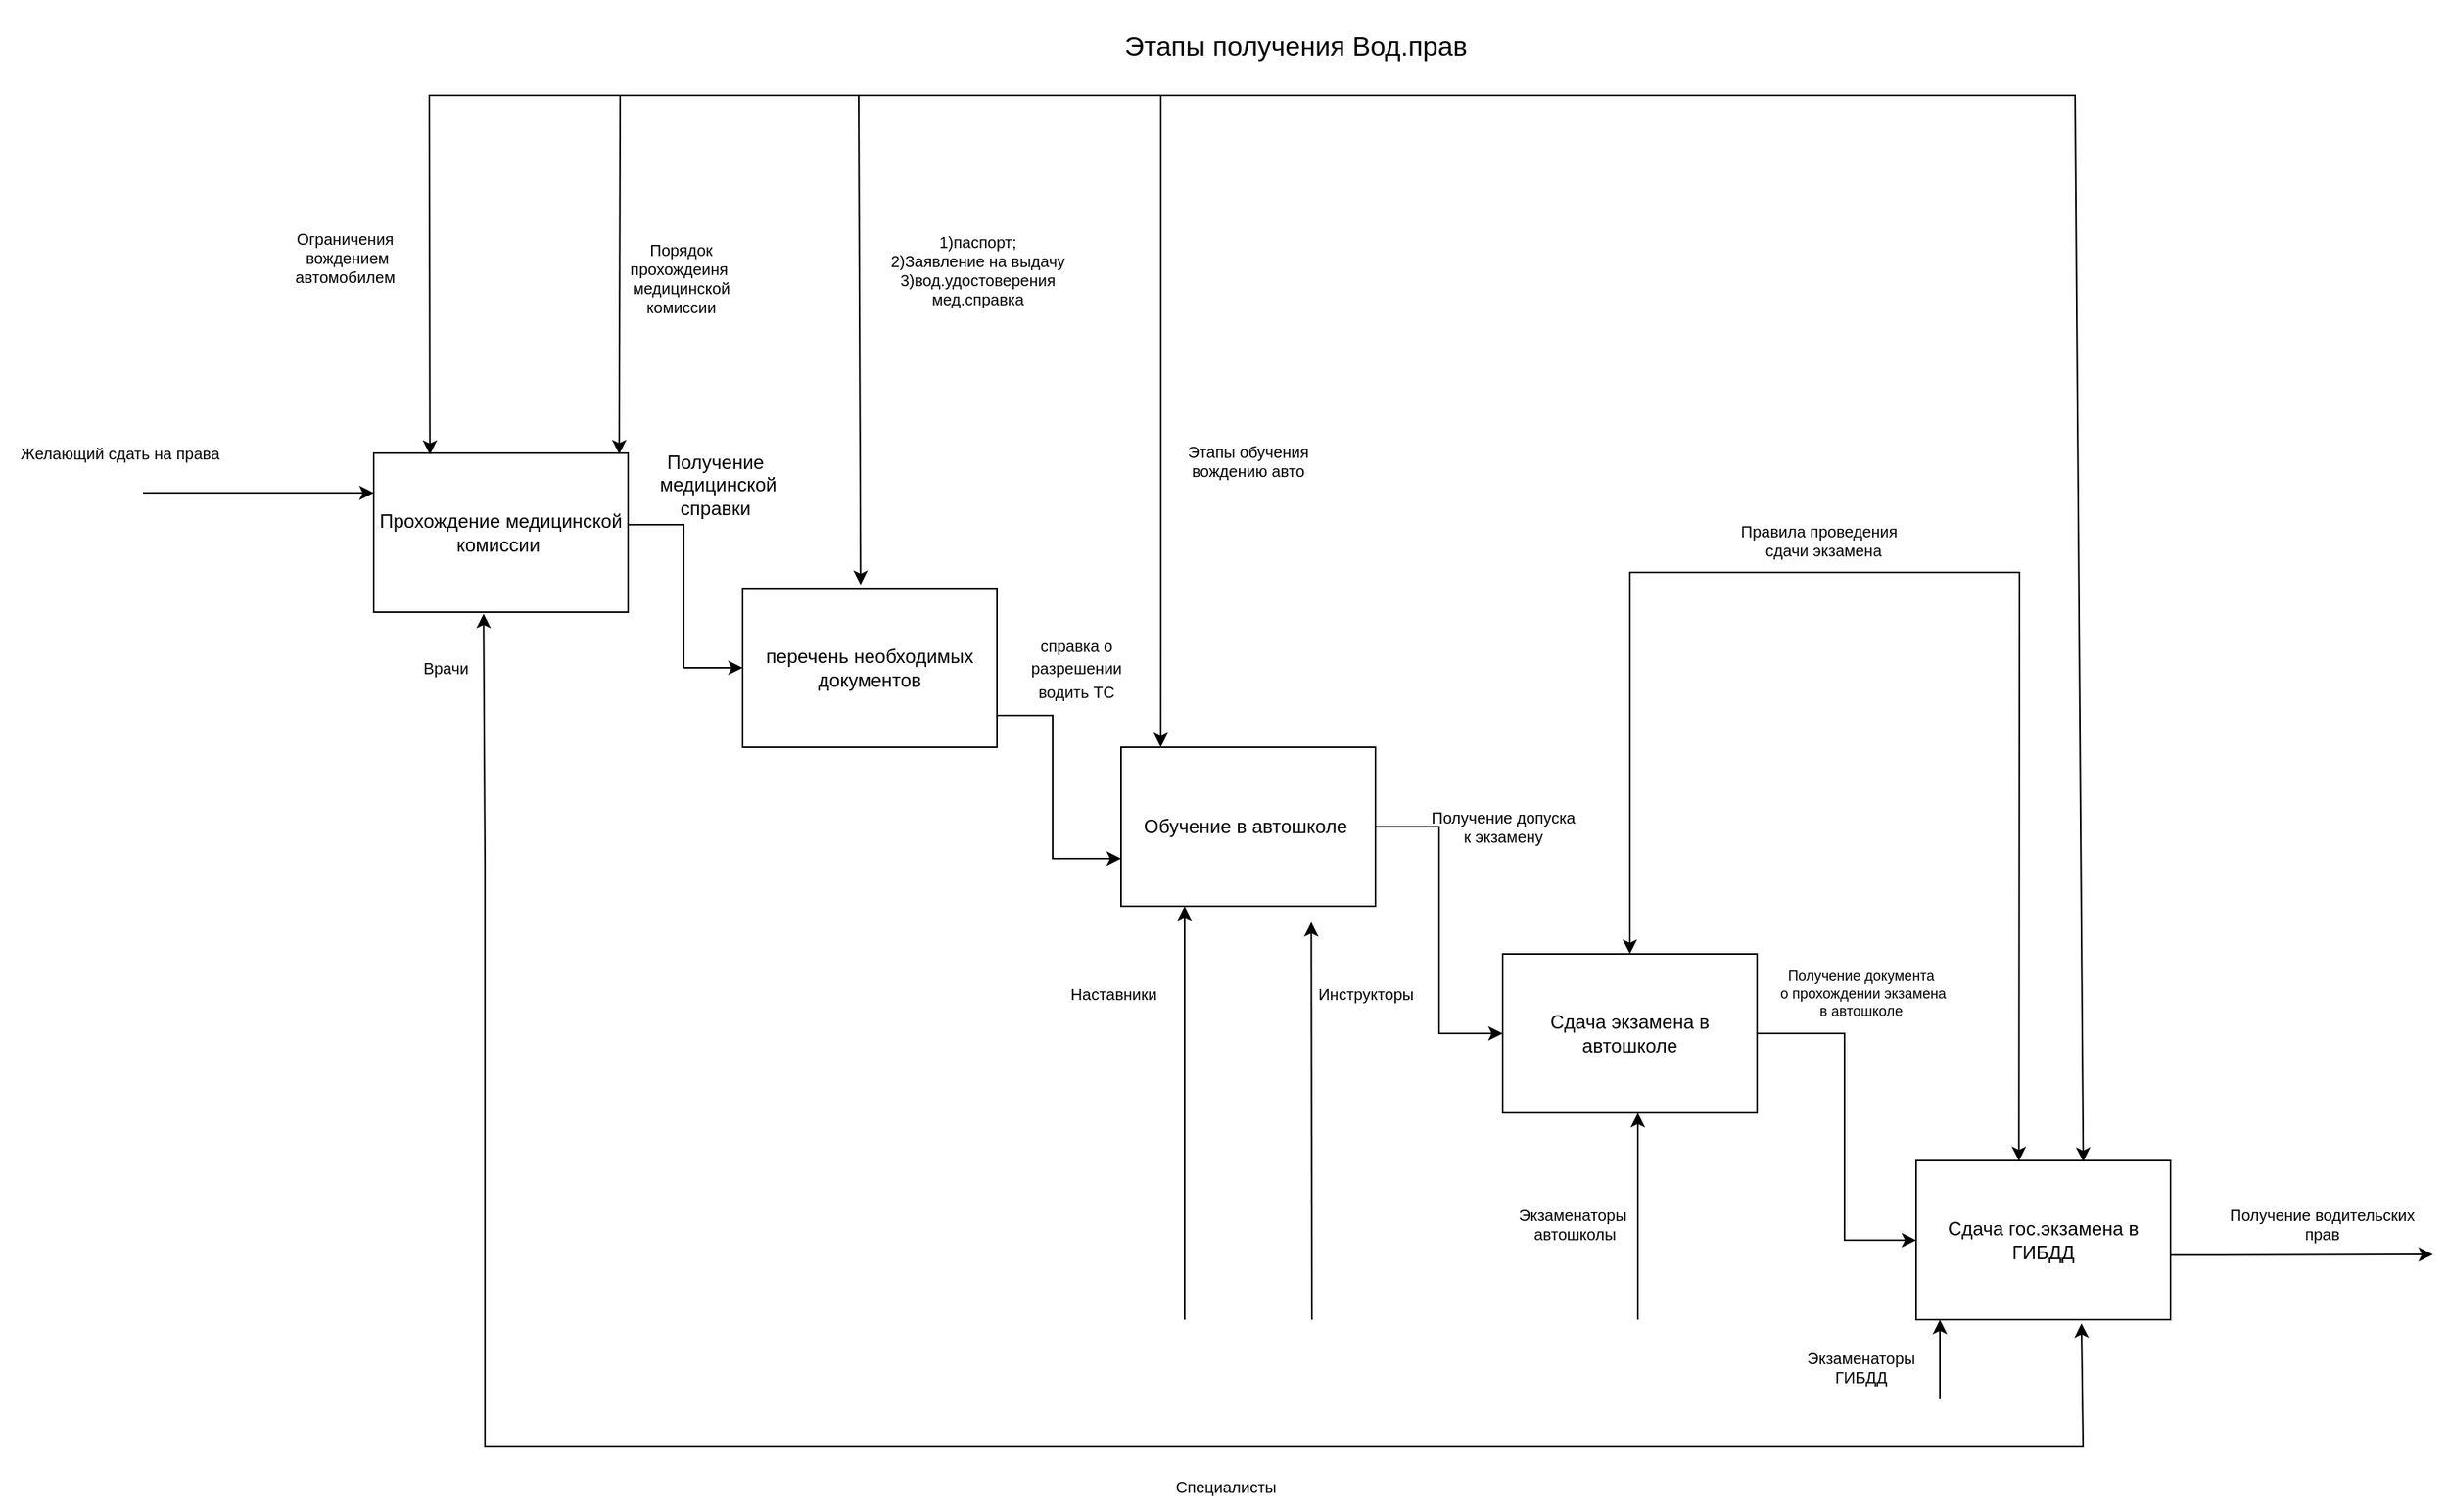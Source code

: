 <mxfile version="20.4.2" type="device"><diagram id="aUvY3Urpxx_Ndw3L5140" name="Страница 1"><mxGraphModel dx="2696" dy="832" grid="1" gridSize="10" guides="1" tooltips="1" connect="1" arrows="1" fold="1" page="1" pageScale="1" pageWidth="1169" pageHeight="827" math="0" shadow="0"><root><mxCell id="0"/><mxCell id="1" parent="0"/><mxCell id="ViitZfNljoorrVa62xmF-3" value="Прохождение медицинской комиссии&amp;nbsp;" style="rounded=0;whiteSpace=wrap;html=1;" vertex="1" parent="1"><mxGeometry x="-535" y="615" width="160" height="100" as="geometry"/></mxCell><mxCell id="ViitZfNljoorrVa62xmF-4" value="Сдача гос.экзамена в ГИБДД" style="rounded=0;whiteSpace=wrap;html=1;" vertex="1" parent="1"><mxGeometry x="435" y="1060" width="160" height="100" as="geometry"/></mxCell><mxCell id="ViitZfNljoorrVa62xmF-5" style="edgeStyle=orthogonalEdgeStyle;rounded=0;orthogonalLoop=1;jettySize=auto;html=1;" edge="1" parent="1" source="ViitZfNljoorrVa62xmF-6" target="ViitZfNljoorrVa62xmF-4"><mxGeometry relative="1" as="geometry"><Array as="points"><mxPoint x="390" y="980"/><mxPoint x="390" y="1110"/></Array></mxGeometry></mxCell><mxCell id="ViitZfNljoorrVa62xmF-6" value="Сдача экзамена в автошколе" style="rounded=0;whiteSpace=wrap;html=1;" vertex="1" parent="1"><mxGeometry x="175" y="930" width="160" height="100" as="geometry"/></mxCell><mxCell id="ViitZfNljoorrVa62xmF-7" style="edgeStyle=orthogonalEdgeStyle;rounded=0;orthogonalLoop=1;jettySize=auto;html=1;entryX=0;entryY=0.5;entryDx=0;entryDy=0;" edge="1" parent="1" source="ViitZfNljoorrVa62xmF-8" target="ViitZfNljoorrVa62xmF-6"><mxGeometry relative="1" as="geometry"/></mxCell><mxCell id="ViitZfNljoorrVa62xmF-8" value="Обучение в автошколе&amp;nbsp;" style="rounded=0;whiteSpace=wrap;html=1;" vertex="1" parent="1"><mxGeometry x="-65" y="800" width="160" height="100" as="geometry"/></mxCell><mxCell id="ViitZfNljoorrVa62xmF-9" value="" style="endArrow=classic;html=1;rounded=0;entryX=0;entryY=0.25;entryDx=0;entryDy=0;" edge="1" parent="1" target="ViitZfNljoorrVa62xmF-3"><mxGeometry width="50" height="50" relative="1" as="geometry"><mxPoint x="-680" y="640" as="sourcePoint"/><mxPoint x="-720" y="620" as="targetPoint"/></mxGeometry></mxCell><mxCell id="ViitZfNljoorrVa62xmF-10" value="&lt;span style=&quot;font-size: 10px;&quot;&gt;Желающий сдать на права&lt;/span&gt;" style="text;html=1;align=center;verticalAlign=middle;resizable=0;points=[];autosize=1;strokeColor=none;fillColor=none;" vertex="1" parent="1"><mxGeometry x="-770" y="600" width="150" height="30" as="geometry"/></mxCell><mxCell id="ViitZfNljoorrVa62xmF-11" value="" style="endArrow=classic;html=1;rounded=0;entryX=0.965;entryY=0.007;entryDx=0;entryDy=0;entryPerimeter=0;" edge="1" parent="1" target="ViitZfNljoorrVa62xmF-3"><mxGeometry width="50" height="50" relative="1" as="geometry"><mxPoint x="-380" y="390" as="sourcePoint"/><mxPoint x="-380" y="620" as="targetPoint"/></mxGeometry></mxCell><mxCell id="ViitZfNljoorrVa62xmF-17" value="" style="endArrow=classic;html=1;rounded=0;" edge="1" parent="1"><mxGeometry width="50" height="50" relative="1" as="geometry"><mxPoint x="595" y="1119.43" as="sourcePoint"/><mxPoint x="760" y="1119" as="targetPoint"/></mxGeometry></mxCell><mxCell id="ViitZfNljoorrVa62xmF-18" value="Получение водительских&lt;br&gt;прав" style="text;html=1;align=center;verticalAlign=middle;resizable=0;points=[];autosize=1;strokeColor=none;fillColor=none;fontSize=10;" vertex="1" parent="1"><mxGeometry x="620" y="1080" width="140" height="40" as="geometry"/></mxCell><mxCell id="ViitZfNljoorrVa62xmF-21" value="Получение допуска&lt;br&gt;к экзамену" style="text;html=1;align=center;verticalAlign=middle;resizable=0;points=[];autosize=1;strokeColor=none;fillColor=none;fontSize=10;" vertex="1" parent="1"><mxGeometry x="120" y="830" width="110" height="40" as="geometry"/></mxCell><mxCell id="ViitZfNljoorrVa62xmF-22" value="Получение документа&lt;br&gt;&amp;nbsp;о прохождении экзамена&lt;br&gt;в автошколе" style="text;html=1;align=center;verticalAlign=middle;resizable=0;points=[];autosize=1;strokeColor=none;fillColor=none;fontSize=9;" vertex="1" parent="1"><mxGeometry x="335" y="930" width="130" height="50" as="geometry"/></mxCell><mxCell id="ViitZfNljoorrVa62xmF-23" value="" style="endArrow=classic;startArrow=classic;html=1;rounded=0;fontSize=9;exitX=0.65;exitY=1.023;exitDx=0;exitDy=0;exitPerimeter=0;entryX=0.432;entryY=1.01;entryDx=0;entryDy=0;entryPerimeter=0;" edge="1" parent="1" source="ViitZfNljoorrVa62xmF-4" target="ViitZfNljoorrVa62xmF-3"><mxGeometry width="50" height="50" relative="1" as="geometry"><mxPoint x="310" y="1200" as="sourcePoint"/><mxPoint x="-465" y="710" as="targetPoint"/><Array as="points"><mxPoint x="540" y="1240"/><mxPoint x="105" y="1240"/><mxPoint x="-465" y="1240"/><mxPoint x="-465" y="880"/></Array></mxGeometry></mxCell><mxCell id="ViitZfNljoorrVa62xmF-24" value="" style="endArrow=classic;startArrow=classic;html=1;rounded=0;fontSize=9;exitX=0.5;exitY=0;exitDx=0;exitDy=0;entryX=0.404;entryY=0.002;entryDx=0;entryDy=0;entryPerimeter=0;" edge="1" parent="1" source="ViitZfNljoorrVa62xmF-6" target="ViitZfNljoorrVa62xmF-4"><mxGeometry width="50" height="50" relative="1" as="geometry"><mxPoint x="195" y="840" as="sourcePoint"/><mxPoint x="495" y="690" as="targetPoint"/><Array as="points"><mxPoint x="255" y="690"/><mxPoint x="500" y="690"/></Array></mxGeometry></mxCell><mxCell id="ViitZfNljoorrVa62xmF-25" value="&lt;font style=&quot;font-size: 10px;&quot;&gt;Специалисты&amp;nbsp;&lt;/font&gt;" style="text;html=1;align=center;verticalAlign=middle;resizable=0;points=[];autosize=1;strokeColor=none;fillColor=none;fontSize=9;" vertex="1" parent="1"><mxGeometry x="-43" y="1250" width="90" height="30" as="geometry"/></mxCell><mxCell id="ViitZfNljoorrVa62xmF-26" value="Правила проведения&amp;nbsp;&lt;br&gt;&amp;nbsp;сдачи экзамена" style="text;html=1;align=center;verticalAlign=middle;resizable=0;points=[];autosize=1;strokeColor=none;fillColor=none;fontSize=10;" vertex="1" parent="1"><mxGeometry x="315" y="650" width="120" height="40" as="geometry"/></mxCell><mxCell id="ViitZfNljoorrVa62xmF-27" value="Врачи" style="text;html=1;align=center;verticalAlign=middle;resizable=0;points=[];autosize=1;strokeColor=none;fillColor=none;fontSize=10;" vertex="1" parent="1"><mxGeometry x="-515" y="735" width="50" height="30" as="geometry"/></mxCell><mxCell id="ViitZfNljoorrVa62xmF-28" value="" style="endArrow=classic;html=1;rounded=0;fontSize=10;entryX=0.25;entryY=1;entryDx=0;entryDy=0;" edge="1" parent="1" target="ViitZfNljoorrVa62xmF-8"><mxGeometry width="50" height="50" relative="1" as="geometry"><mxPoint x="-25" y="1160" as="sourcePoint"/><mxPoint x="65" y="950" as="targetPoint"/></mxGeometry></mxCell><mxCell id="ViitZfNljoorrVa62xmF-29" value="" style="endArrow=classic;html=1;rounded=0;fontSize=10;" edge="1" parent="1"><mxGeometry width="50" height="50" relative="1" as="geometry"><mxPoint x="260" y="1160" as="sourcePoint"/><mxPoint x="260" y="1030" as="targetPoint"/></mxGeometry></mxCell><mxCell id="ViitZfNljoorrVa62xmF-30" value="Экзаменаторы&amp;nbsp;&lt;br&gt;автошколы" style="text;html=1;align=center;verticalAlign=middle;resizable=0;points=[];autosize=1;strokeColor=none;fillColor=none;fontSize=10;" vertex="1" parent="1"><mxGeometry x="175" y="1080" width="90" height="40" as="geometry"/></mxCell><mxCell id="ViitZfNljoorrVa62xmF-31" value="Наставники" style="text;html=1;align=center;verticalAlign=middle;resizable=0;points=[];autosize=1;strokeColor=none;fillColor=none;fontSize=10;" vertex="1" parent="1"><mxGeometry x="-110" y="940" width="80" height="30" as="geometry"/></mxCell><mxCell id="ViitZfNljoorrVa62xmF-32" value="" style="endArrow=classic;html=1;rounded=0;fontSize=10;entryX=0.25;entryY=1;entryDx=0;entryDy=0;" edge="1" parent="1"><mxGeometry width="50" height="50" relative="1" as="geometry"><mxPoint x="55" y="1160" as="sourcePoint"/><mxPoint x="54.63" y="910" as="targetPoint"/></mxGeometry></mxCell><mxCell id="ViitZfNljoorrVa62xmF-33" value="Инструкторы&amp;nbsp;" style="text;html=1;align=center;verticalAlign=middle;resizable=0;points=[];autosize=1;strokeColor=none;fillColor=none;fontSize=10;" vertex="1" parent="1"><mxGeometry x="45" y="940" width="90" height="30" as="geometry"/></mxCell><mxCell id="ViitZfNljoorrVa62xmF-35" value="Экзаменаторы&lt;br&gt;ГИБДД" style="text;html=1;align=center;verticalAlign=middle;resizable=0;points=[];autosize=1;strokeColor=none;fillColor=none;fontSize=10;" vertex="1" parent="1"><mxGeometry x="355" y="1170" width="90" height="40" as="geometry"/></mxCell><mxCell id="ViitZfNljoorrVa62xmF-36" value="&lt;span style=&quot;&quot;&gt;Получение&lt;/span&gt;&lt;br style=&quot;&quot;&gt;&lt;span style=&quot;&quot;&gt;&amp;nbsp;медицинской&lt;/span&gt;&lt;br style=&quot;&quot;&gt;&lt;span style=&quot;&quot;&gt;&amp;nbsp;справки&amp;nbsp;&lt;/span&gt;" style="text;html=1;strokeColor=none;fillColor=none;align=center;verticalAlign=middle;whiteSpace=wrap;rounded=0;" vertex="1" parent="1"><mxGeometry x="-355" y="610" width="70" height="50" as="geometry"/></mxCell><mxCell id="ViitZfNljoorrVa62xmF-37" value="перечень необходимых документов" style="rounded=0;whiteSpace=wrap;html=1;" vertex="1" parent="1"><mxGeometry x="-303" y="700" width="160" height="100" as="geometry"/></mxCell><mxCell id="ViitZfNljoorrVa62xmF-40" style="edgeStyle=orthogonalEdgeStyle;rounded=0;orthogonalLoop=1;jettySize=auto;html=1;entryX=0;entryY=0.5;entryDx=0;entryDy=0;" edge="1" parent="1" target="ViitZfNljoorrVa62xmF-37"><mxGeometry relative="1" as="geometry"><mxPoint x="-375" y="660.0" as="sourcePoint"/><mxPoint x="-295" y="790.0" as="targetPoint"/><Array as="points"><mxPoint x="-340" y="660"/><mxPoint x="-340" y="750"/></Array></mxGeometry></mxCell><mxCell id="ViitZfNljoorrVa62xmF-41" style="edgeStyle=orthogonalEdgeStyle;rounded=0;orthogonalLoop=1;jettySize=auto;html=1;" edge="1" parent="1" target="ViitZfNljoorrVa62xmF-8"><mxGeometry relative="1" as="geometry"><mxPoint x="-143" y="780.0" as="sourcePoint"/><mxPoint x="-71" y="870" as="targetPoint"/><Array as="points"><mxPoint x="-108" y="780"/><mxPoint x="-108" y="870"/></Array></mxGeometry></mxCell><mxCell id="ViitZfNljoorrVa62xmF-43" value="1)паспорт;&lt;br&gt;2)Заявление на выдачу 3)вод.удостоверения&lt;br&gt;мед.справка" style="text;html=1;strokeColor=none;fillColor=none;align=center;verticalAlign=middle;whiteSpace=wrap;rounded=0;fontSize=10;opacity=0;" vertex="1" parent="1"><mxGeometry x="-230" y="460" width="150" height="80" as="geometry"/></mxCell><mxCell id="ViitZfNljoorrVa62xmF-44" value="" style="endArrow=classic;html=1;rounded=0;entryX=1;entryY=0;entryDx=0;entryDy=0;" edge="1" parent="1"><mxGeometry width="50" height="50" relative="1" as="geometry"><mxPoint x="-230" y="390" as="sourcePoint"/><mxPoint x="-228.79" y="697.88" as="targetPoint"/></mxGeometry></mxCell><mxCell id="ViitZfNljoorrVa62xmF-46" value="" style="endArrow=classic;html=1;rounded=0;fontSize=10;" edge="1" parent="1"><mxGeometry width="50" height="50" relative="1" as="geometry"><mxPoint x="450" y="1210" as="sourcePoint"/><mxPoint x="450" y="1160" as="targetPoint"/></mxGeometry></mxCell><mxCell id="ViitZfNljoorrVa62xmF-47" value="" style="endArrow=classic;html=1;rounded=0;fontSize=10;entryX=0.156;entryY=0;entryDx=0;entryDy=0;entryPerimeter=0;" edge="1" parent="1" target="ViitZfNljoorrVa62xmF-8"><mxGeometry width="50" height="50" relative="1" as="geometry"><mxPoint x="-40" y="390" as="sourcePoint"/><mxPoint x="120" y="600" as="targetPoint"/><Array as="points"><mxPoint x="-40" y="710"/><mxPoint x="-40" y="730"/></Array></mxGeometry></mxCell><mxCell id="ViitZfNljoorrVa62xmF-48" value="&lt;span style=&quot;&quot;&gt;Этапы обучения вождению авто&lt;/span&gt;" style="text;html=1;strokeColor=none;fillColor=none;align=center;verticalAlign=middle;whiteSpace=wrap;rounded=0;fontSize=10;opacity=0;" vertex="1" parent="1"><mxGeometry x="-30" y="600" width="90" height="40" as="geometry"/></mxCell><mxCell id="ViitZfNljoorrVa62xmF-49" value="" style="endArrow=classic;startArrow=classic;html=1;rounded=0;fontSize=9;exitX=0.657;exitY=0.007;exitDx=0;exitDy=0;exitPerimeter=0;entryX=0.221;entryY=0.01;entryDx=0;entryDy=0;entryPerimeter=0;" edge="1" parent="1" source="ViitZfNljoorrVa62xmF-4" target="ViitZfNljoorrVa62xmF-3"><mxGeometry width="50" height="50" relative="1" as="geometry"><mxPoint x="534" y="312.3" as="sourcePoint"/><mxPoint x="-500" y="620" as="targetPoint"/><Array as="points"><mxPoint x="535" y="390"/><mxPoint x="100" y="390"/><mxPoint x="-500" y="390"/></Array></mxGeometry></mxCell><mxCell id="ViitZfNljoorrVa62xmF-51" value="&lt;span style=&quot;&quot;&gt;Порядок прохождеиня&amp;nbsp;&lt;/span&gt;&lt;br style=&quot;&quot;&gt;&lt;span style=&quot;&quot;&gt;медицинской комиссии&lt;/span&gt;" style="text;html=1;strokeColor=none;fillColor=none;align=center;verticalAlign=middle;whiteSpace=wrap;rounded=0;fontSize=10;opacity=0;" vertex="1" parent="1"><mxGeometry x="-393" y="480" width="103" height="50" as="geometry"/></mxCell><mxCell id="ViitZfNljoorrVa62xmF-52" value="&lt;span style=&quot;&quot;&gt;Ограничения&amp;nbsp;&lt;/span&gt;&lt;br style=&quot;&quot;&gt;&lt;span style=&quot;&quot;&gt;вождением автомобилем&amp;nbsp;&lt;/span&gt;" style="text;html=1;strokeColor=none;fillColor=none;align=center;verticalAlign=middle;whiteSpace=wrap;rounded=0;fontSize=10;opacity=0;" vertex="1" parent="1"><mxGeometry x="-603" y="467" width="103" height="50" as="geometry"/></mxCell><mxCell id="ViitZfNljoorrVa62xmF-53" value="&lt;span style=&quot;font-size: x-small;&quot;&gt;справка о разрешении водить ТС&lt;/span&gt;" style="text;html=1;strokeColor=none;fillColor=none;align=center;verticalAlign=middle;whiteSpace=wrap;rounded=0;" vertex="1" parent="1"><mxGeometry x="-128" y="725" width="70" height="50" as="geometry"/></mxCell><mxCell id="ViitZfNljoorrVa62xmF-54" value="&lt;font style=&quot;font-size: 17px;&quot;&gt;Этапы получения Вод.прав&lt;/font&gt;" style="text;html=1;strokeColor=none;fillColor=none;align=center;verticalAlign=middle;whiteSpace=wrap;rounded=0;fontSize=10;opacity=0;" vertex="1" parent="1"><mxGeometry x="-70" y="330" width="230" height="60" as="geometry"/></mxCell></root></mxGraphModel></diagram></mxfile>